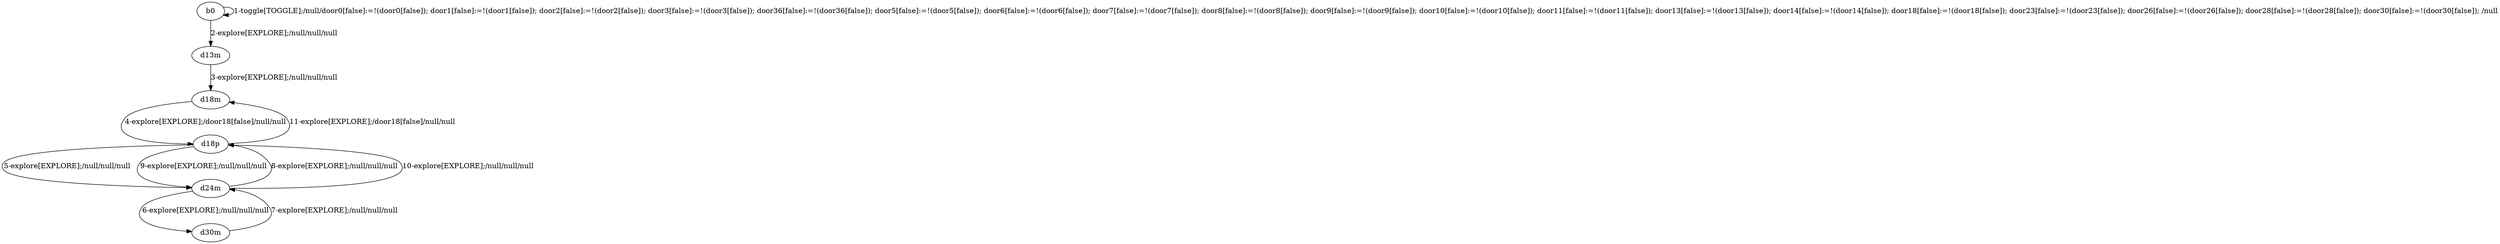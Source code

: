 # Total number of goals covered by this test: 1
# d18p --> d18m

digraph g {
"b0" -> "b0" [label = "1-toggle[TOGGLE];/null/door0[false]:=!(door0[false]); door1[false]:=!(door1[false]); door2[false]:=!(door2[false]); door3[false]:=!(door3[false]); door36[false]:=!(door36[false]); door5[false]:=!(door5[false]); door6[false]:=!(door6[false]); door7[false]:=!(door7[false]); door8[false]:=!(door8[false]); door9[false]:=!(door9[false]); door10[false]:=!(door10[false]); door11[false]:=!(door11[false]); door13[false]:=!(door13[false]); door14[false]:=!(door14[false]); door18[false]:=!(door18[false]); door23[false]:=!(door23[false]); door26[false]:=!(door26[false]); door28[false]:=!(door28[false]); door30[false]:=!(door30[false]); /null"];
"b0" -> "d13m" [label = "2-explore[EXPLORE];/null/null/null"];
"d13m" -> "d18m" [label = "3-explore[EXPLORE];/null/null/null"];
"d18m" -> "d18p" [label = "4-explore[EXPLORE];/door18[false]/null/null"];
"d18p" -> "d24m" [label = "5-explore[EXPLORE];/null/null/null"];
"d24m" -> "d30m" [label = "6-explore[EXPLORE];/null/null/null"];
"d30m" -> "d24m" [label = "7-explore[EXPLORE];/null/null/null"];
"d24m" -> "d18p" [label = "8-explore[EXPLORE];/null/null/null"];
"d18p" -> "d24m" [label = "9-explore[EXPLORE];/null/null/null"];
"d24m" -> "d18p" [label = "10-explore[EXPLORE];/null/null/null"];
"d18p" -> "d18m" [label = "11-explore[EXPLORE];/door18[false]/null/null"];
}